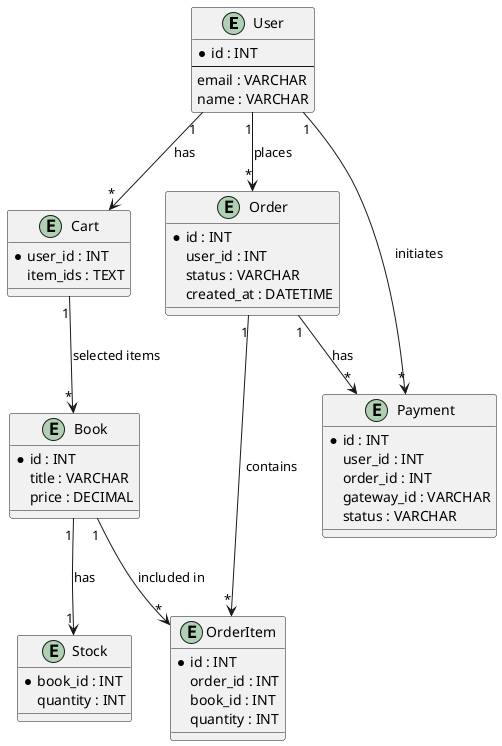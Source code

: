 @startuml ERDiagram

entity User {
  * id : INT
  --
  email : VARCHAR
  name : VARCHAR
}

entity Cart {
  * user_id : INT
  item_ids : TEXT
}

entity Book {
  * id : INT
  title : VARCHAR
  price : DECIMAL
}

entity Stock {
  * book_id : INT
  quantity : INT
}

entity Order {
  * id : INT
  user_id : INT
  status : VARCHAR
  created_at : DATETIME
}

entity Payment {
  * id : INT
  user_id : INT
  order_id : INT
  gateway_id : VARCHAR
  status : VARCHAR
}

entity OrderItem {
  * id : INT
  order_id : INT
  book_id : INT
  quantity : INT
}

User "1" --> "*" Cart : "has"
User "1" --> "*" Order : "places"
User "1" --> "*" Payment : "initiates"
Order "1" --> "*" Payment : "has"
Order "1" --> "*" OrderItem : "contains"
Book "1" --> "*" OrderItem : "included in"
Book "1" --> "1" Stock : "has"
Cart "1" --> "*" Book : "selected items"

@enduml
